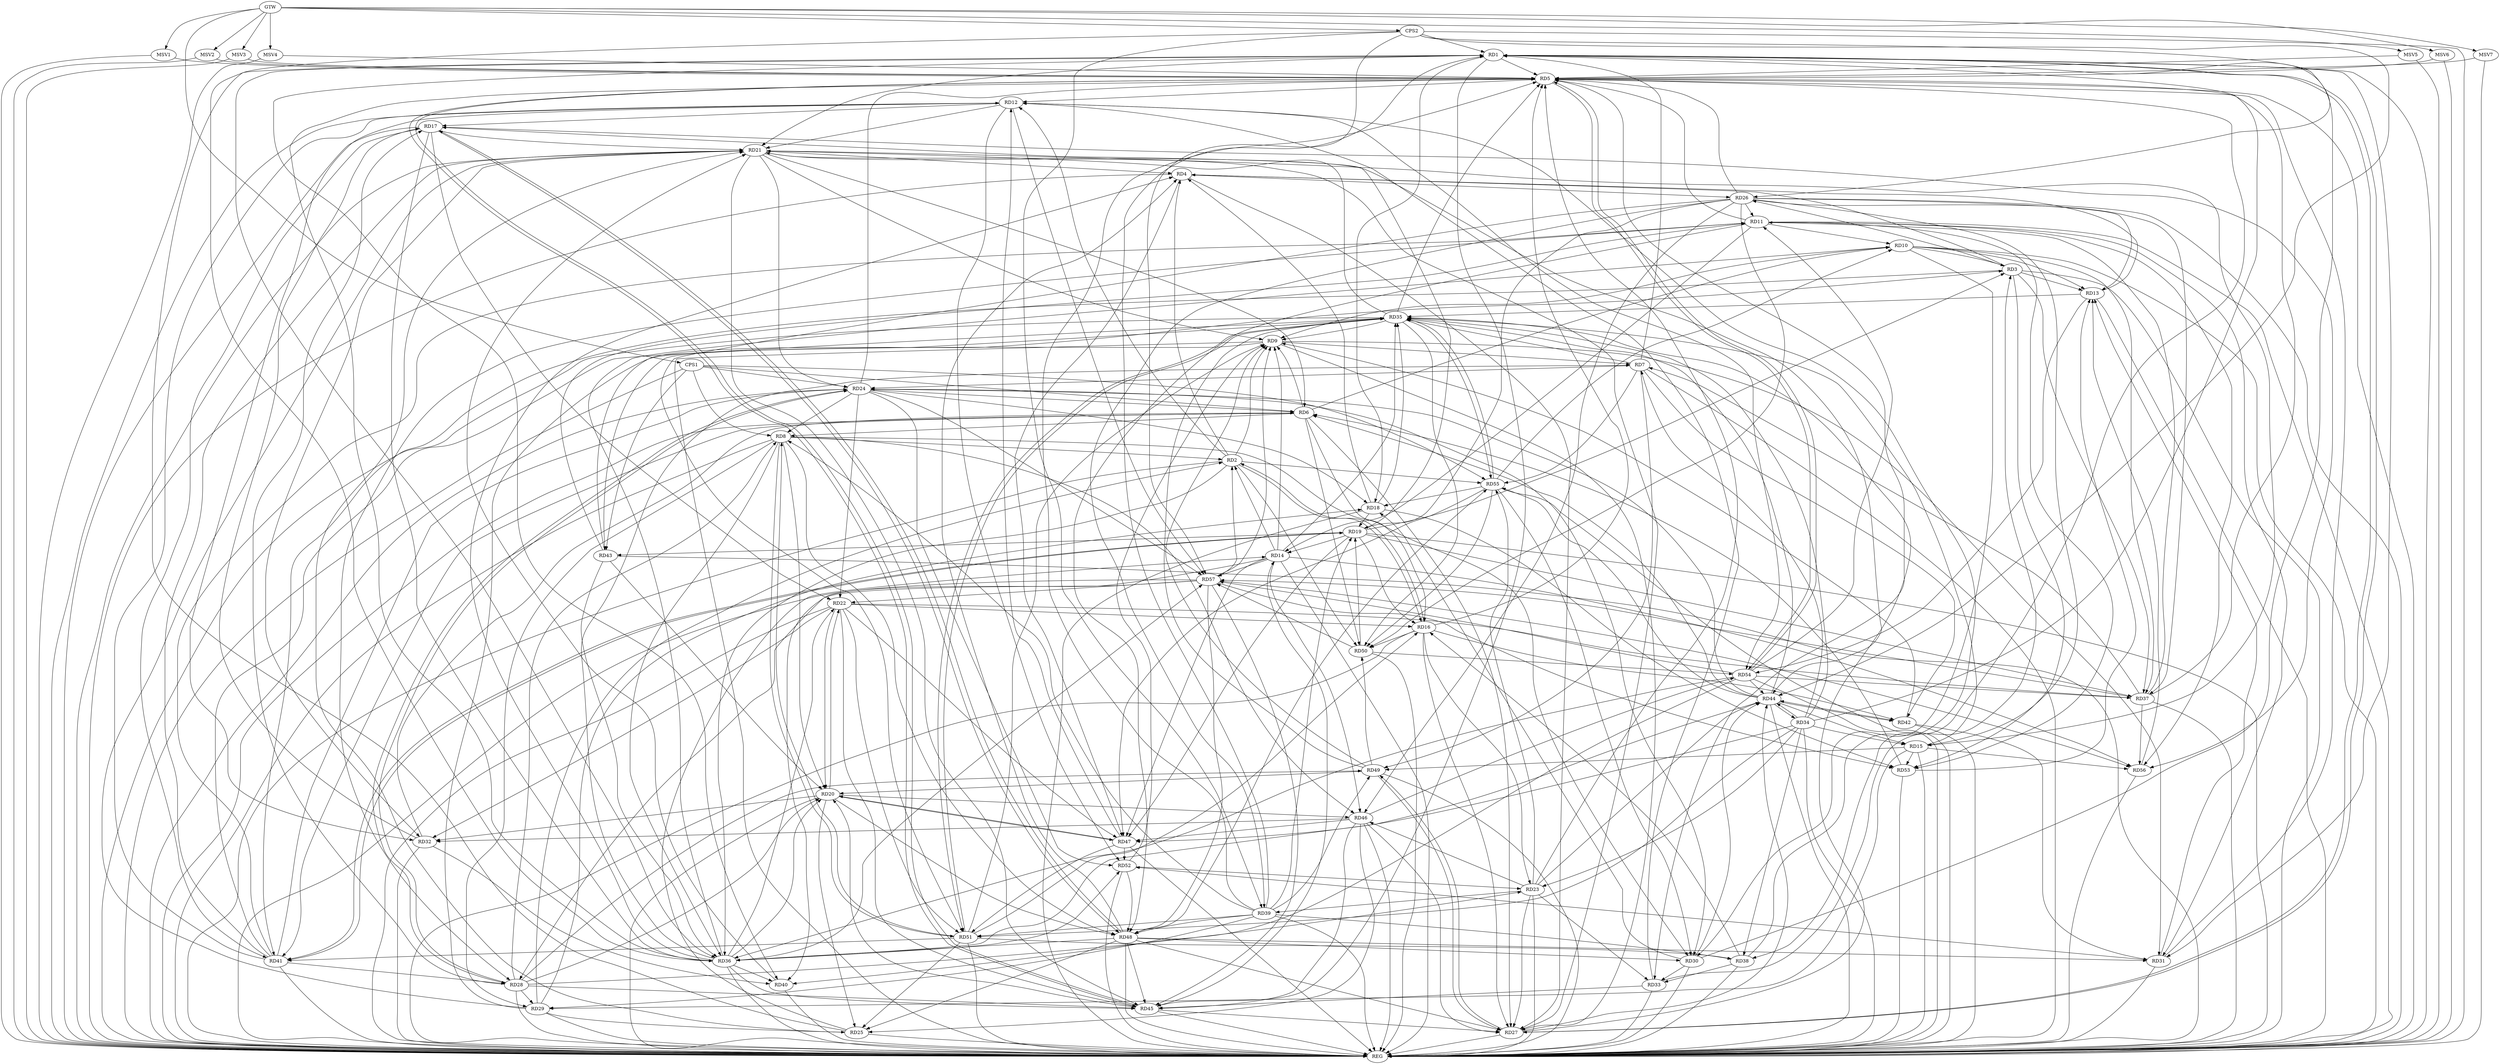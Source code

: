 strict digraph G {
  RD1 [ label="RD1" ];
  RD2 [ label="RD2" ];
  RD3 [ label="RD3" ];
  RD4 [ label="RD4" ];
  RD5 [ label="RD5" ];
  RD6 [ label="RD6" ];
  RD7 [ label="RD7" ];
  RD8 [ label="RD8" ];
  RD9 [ label="RD9" ];
  RD10 [ label="RD10" ];
  RD11 [ label="RD11" ];
  RD12 [ label="RD12" ];
  RD13 [ label="RD13" ];
  RD14 [ label="RD14" ];
  RD15 [ label="RD15" ];
  RD16 [ label="RD16" ];
  RD17 [ label="RD17" ];
  RD18 [ label="RD18" ];
  RD19 [ label="RD19" ];
  RD20 [ label="RD20" ];
  RD21 [ label="RD21" ];
  RD22 [ label="RD22" ];
  RD23 [ label="RD23" ];
  RD24 [ label="RD24" ];
  RD25 [ label="RD25" ];
  RD26 [ label="RD26" ];
  RD27 [ label="RD27" ];
  RD28 [ label="RD28" ];
  RD29 [ label="RD29" ];
  RD30 [ label="RD30" ];
  RD31 [ label="RD31" ];
  RD32 [ label="RD32" ];
  RD33 [ label="RD33" ];
  RD34 [ label="RD34" ];
  RD35 [ label="RD35" ];
  RD36 [ label="RD36" ];
  RD37 [ label="RD37" ];
  RD38 [ label="RD38" ];
  RD39 [ label="RD39" ];
  RD40 [ label="RD40" ];
  RD41 [ label="RD41" ];
  RD42 [ label="RD42" ];
  RD43 [ label="RD43" ];
  RD44 [ label="RD44" ];
  RD45 [ label="RD45" ];
  RD46 [ label="RD46" ];
  RD47 [ label="RD47" ];
  RD48 [ label="RD48" ];
  RD49 [ label="RD49" ];
  RD50 [ label="RD50" ];
  RD51 [ label="RD51" ];
  RD52 [ label="RD52" ];
  RD53 [ label="RD53" ];
  RD54 [ label="RD54" ];
  RD55 [ label="RD55" ];
  RD56 [ label="RD56" ];
  RD57 [ label="RD57" ];
  CPS1 [ label="CPS1" ];
  CPS2 [ label="CPS2" ];
  GTW [ label="GTW" ];
  REG [ label="REG" ];
  MSV1 [ label="MSV1" ];
  MSV2 [ label="MSV2" ];
  MSV3 [ label="MSV3" ];
  MSV4 [ label="MSV4" ];
  MSV5 [ label="MSV5" ];
  MSV6 [ label="MSV6" ];
  MSV7 [ label="MSV7" ];
  RD1 -> RD5;
  RD7 -> RD1;
  RD1 -> RD18;
  RD1 -> RD21;
  RD25 -> RD1;
  RD1 -> RD27;
  RD27 -> RD1;
  RD30 -> RD1;
  RD1 -> RD31;
  RD34 -> RD1;
  RD1 -> RD36;
  RD39 -> RD1;
  RD1 -> RD40;
  RD1 -> RD45;
  RD2 -> RD4;
  RD8 -> RD2;
  RD2 -> RD9;
  RD2 -> RD12;
  RD14 -> RD2;
  RD2 -> RD16;
  RD16 -> RD2;
  RD29 -> RD2;
  RD2 -> RD36;
  RD2 -> RD50;
  RD2 -> RD55;
  RD57 -> RD2;
  RD3 -> RD4;
  RD10 -> RD3;
  RD3 -> RD13;
  RD19 -> RD3;
  RD3 -> RD26;
  RD33 -> RD3;
  RD3 -> RD37;
  RD3 -> RD41;
  RD43 -> RD3;
  RD3 -> RD53;
  RD13 -> RD4;
  RD18 -> RD4;
  RD21 -> RD4;
  RD4 -> RD26;
  RD4 -> RD27;
  RD36 -> RD4;
  RD4 -> RD47;
  RD48 -> RD4;
  RD11 -> RD5;
  RD5 -> RD12;
  RD16 -> RD5;
  RD23 -> RD5;
  RD24 -> RD5;
  RD26 -> RD5;
  RD31 -> RD5;
  RD5 -> RD33;
  RD35 -> RD5;
  RD36 -> RD5;
  RD37 -> RD5;
  RD5 -> RD38;
  RD39 -> RD5;
  RD5 -> RD45;
  RD45 -> RD5;
  RD5 -> RD54;
  RD54 -> RD5;
  RD6 -> RD8;
  RD6 -> RD9;
  RD6 -> RD10;
  RD6 -> RD16;
  RD21 -> RD6;
  RD24 -> RD6;
  RD6 -> RD27;
  RD32 -> RD6;
  RD6 -> RD41;
  RD44 -> RD6;
  RD6 -> RD50;
  RD53 -> RD6;
  RD9 -> RD7;
  RD7 -> RD24;
  RD34 -> RD7;
  RD7 -> RD35;
  RD36 -> RD7;
  RD37 -> RD7;
  RD7 -> RD42;
  RD7 -> RD49;
  RD7 -> RD55;
  RD8 -> RD20;
  RD24 -> RD8;
  RD28 -> RD8;
  RD8 -> RD29;
  RD8 -> RD30;
  RD8 -> RD36;
  RD39 -> RD8;
  RD8 -> RD46;
  RD8 -> RD48;
  RD8 -> RD51;
  RD51 -> RD8;
  RD10 -> RD9;
  RD14 -> RD9;
  RD21 -> RD9;
  RD9 -> RD27;
  RD9 -> RD31;
  RD35 -> RD9;
  RD42 -> RD9;
  RD9 -> RD43;
  RD49 -> RD9;
  RD51 -> RD9;
  RD52 -> RD9;
  RD57 -> RD9;
  RD11 -> RD10;
  RD10 -> RD13;
  RD10 -> RD30;
  RD36 -> RD10;
  RD10 -> RD37;
  RD55 -> RD10;
  RD11 -> RD14;
  RD26 -> RD11;
  RD11 -> RD28;
  RD11 -> RD31;
  RD37 -> RD11;
  RD41 -> RD11;
  RD43 -> RD11;
  RD11 -> RD48;
  RD11 -> RD53;
  RD54 -> RD11;
  RD11 -> RD56;
  RD12 -> RD17;
  RD12 -> RD21;
  RD12 -> RD32;
  RD33 -> RD12;
  RD38 -> RD12;
  RD41 -> RD12;
  RD47 -> RD12;
  RD12 -> RD52;
  RD12 -> RD54;
  RD12 -> RD57;
  RD26 -> RD13;
  RD31 -> RD13;
  RD13 -> RD35;
  RD53 -> RD13;
  RD13 -> RD54;
  RD56 -> RD13;
  RD19 -> RD14;
  RD25 -> RD14;
  RD14 -> RD35;
  RD14 -> RD40;
  RD45 -> RD14;
  RD14 -> RD46;
  RD14 -> RD47;
  RD14 -> RD56;
  RD14 -> RD57;
  RD21 -> RD15;
  RD26 -> RD15;
  RD15 -> RD29;
  RD34 -> RD15;
  RD15 -> RD35;
  RD44 -> RD15;
  RD15 -> RD49;
  RD15 -> RD53;
  RD15 -> RD56;
  RD19 -> RD16;
  RD22 -> RD16;
  RD16 -> RD23;
  RD16 -> RD27;
  RD38 -> RD16;
  RD16 -> RD42;
  RD16 -> RD50;
  RD51 -> RD16;
  RD19 -> RD17;
  RD17 -> RD21;
  RD17 -> RD22;
  RD28 -> RD17;
  RD32 -> RD17;
  RD17 -> RD36;
  RD17 -> RD41;
  RD17 -> RD48;
  RD48 -> RD17;
  RD17 -> RD56;
  RD18 -> RD19;
  RD24 -> RD18;
  RD29 -> RD18;
  RD30 -> RD18;
  RD18 -> RD35;
  RD18 -> RD53;
  RD55 -> RD18;
  RD26 -> RD19;
  RD19 -> RD37;
  RD39 -> RD19;
  RD19 -> RD41;
  RD41 -> RD19;
  RD19 -> RD43;
  RD19 -> RD47;
  RD50 -> RD19;
  RD20 -> RD22;
  RD22 -> RD20;
  RD20 -> RD25;
  RD28 -> RD20;
  RD20 -> RD32;
  RD36 -> RD20;
  RD43 -> RD20;
  RD45 -> RD20;
  RD20 -> RD46;
  RD20 -> RD47;
  RD47 -> RD20;
  RD20 -> RD48;
  RD49 -> RD20;
  RD21 -> RD24;
  RD25 -> RD21;
  RD27 -> RD21;
  RD29 -> RD21;
  RD21 -> RD32;
  RD35 -> RD21;
  RD40 -> RD21;
  RD41 -> RD21;
  RD21 -> RD44;
  RD21 -> RD45;
  RD24 -> RD22;
  RD22 -> RD32;
  RD36 -> RD22;
  RD22 -> RD37;
  RD22 -> RD45;
  RD22 -> RD47;
  RD22 -> RD51;
  RD57 -> RD22;
  RD23 -> RD27;
  RD28 -> RD23;
  RD23 -> RD33;
  RD34 -> RD23;
  RD23 -> RD39;
  RD23 -> RD44;
  RD23 -> RD46;
  RD52 -> RD23;
  RD23 -> RD55;
  RD24 -> RD28;
  RD28 -> RD24;
  RD24 -> RD30;
  RD41 -> RD24;
  RD44 -> RD24;
  RD24 -> RD52;
  RD24 -> RD57;
  RD29 -> RD25;
  RD46 -> RD25;
  RD48 -> RD25;
  RD51 -> RD25;
  RD26 -> RD37;
  RD26 -> RD39;
  RD26 -> RD46;
  RD26 -> RD50;
  RD26 -> RD51;
  RD27 -> RD35;
  RD27 -> RD44;
  RD45 -> RD27;
  RD46 -> RD27;
  RD48 -> RD27;
  RD27 -> RD49;
  RD49 -> RD27;
  RD28 -> RD29;
  RD41 -> RD28;
  RD28 -> RD45;
  RD28 -> RD49;
  RD57 -> RD28;
  RD29 -> RD35;
  RD39 -> RD29;
  RD30 -> RD33;
  RD30 -> RD44;
  RD48 -> RD30;
  RD55 -> RD30;
  RD42 -> RD31;
  RD48 -> RD31;
  RD31 -> RD52;
  RD32 -> RD40;
  RD46 -> RD32;
  RD38 -> RD33;
  RD33 -> RD45;
  RD34 -> RD35;
  RD34 -> RD38;
  RD34 -> RD44;
  RD44 -> RD34;
  RD34 -> RD47;
  RD34 -> RD51;
  RD41 -> RD35;
  RD44 -> RD35;
  RD49 -> RD35;
  RD35 -> RD50;
  RD35 -> RD51;
  RD51 -> RD35;
  RD35 -> RD55;
  RD55 -> RD35;
  RD36 -> RD40;
  RD43 -> RD36;
  RD44 -> RD36;
  RD36 -> RD45;
  RD48 -> RD36;
  RD36 -> RD52;
  RD54 -> RD36;
  RD36 -> RD57;
  RD54 -> RD37;
  RD37 -> RD56;
  RD37 -> RD57;
  RD39 -> RD38;
  RD51 -> RD38;
  RD39 -> RD48;
  RD39 -> RD49;
  RD39 -> RD51;
  RD54 -> RD40;
  RD51 -> RD41;
  RD42 -> RD44;
  RD44 -> RD42;
  RD54 -> RD44;
  RD44 -> RD55;
  RD46 -> RD45;
  RD48 -> RD45;
  RD57 -> RD45;
  RD46 -> RD47;
  RD46 -> RD54;
  RD47 -> RD51;
  RD47 -> RD52;
  RD55 -> RD47;
  RD52 -> RD48;
  RD48 -> RD55;
  RD57 -> RD48;
  RD49 -> RD50;
  RD50 -> RD54;
  RD55 -> RD50;
  RD50 -> RD57;
  RD57 -> RD53;
  RD54 -> RD57;
  RD57 -> RD56;
  CPS1 -> RD8;
  CPS1 -> RD6;
  CPS1 -> RD55;
  CPS1 -> RD24;
  CPS1 -> RD43;
  CPS2 -> RD39;
  CPS2 -> RD36;
  CPS2 -> RD57;
  CPS2 -> RD44;
  CPS2 -> RD26;
  CPS2 -> RD1;
  GTW -> CPS1;
  GTW -> CPS2;
  RD1 -> REG;
  RD2 -> REG;
  RD3 -> REG;
  RD4 -> REG;
  RD5 -> REG;
  RD6 -> REG;
  RD7 -> REG;
  RD8 -> REG;
  RD9 -> REG;
  RD10 -> REG;
  RD11 -> REG;
  RD12 -> REG;
  RD13 -> REG;
  RD14 -> REG;
  RD15 -> REG;
  RD16 -> REG;
  RD17 -> REG;
  RD18 -> REG;
  RD19 -> REG;
  RD20 -> REG;
  RD21 -> REG;
  RD22 -> REG;
  RD23 -> REG;
  RD24 -> REG;
  RD25 -> REG;
  RD26 -> REG;
  RD27 -> REG;
  RD28 -> REG;
  RD29 -> REG;
  RD30 -> REG;
  RD31 -> REG;
  RD32 -> REG;
  RD33 -> REG;
  RD34 -> REG;
  RD35 -> REG;
  RD36 -> REG;
  RD37 -> REG;
  RD38 -> REG;
  RD39 -> REG;
  RD40 -> REG;
  RD41 -> REG;
  RD42 -> REG;
  RD43 -> REG;
  RD44 -> REG;
  RD45 -> REG;
  RD46 -> REG;
  RD47 -> REG;
  RD48 -> REG;
  RD49 -> REG;
  RD50 -> REG;
  RD51 -> REG;
  RD52 -> REG;
  RD53 -> REG;
  RD54 -> REG;
  RD55 -> REG;
  RD56 -> REG;
  RD57 -> REG;
  CPS1 -> REG;
  CPS2 -> REG;
  MSV1 -> RD5;
  MSV2 -> RD5;
  GTW -> MSV1;
  MSV1 -> REG;
  GTW -> MSV2;
  MSV2 -> REG;
  MSV3 -> RD5;
  MSV4 -> RD5;
  MSV5 -> RD5;
  MSV6 -> RD5;
  GTW -> MSV3;
  MSV3 -> REG;
  GTW -> MSV4;
  MSV4 -> REG;
  GTW -> MSV5;
  MSV5 -> REG;
  GTW -> MSV6;
  MSV6 -> REG;
  MSV7 -> RD5;
  GTW -> MSV7;
  MSV7 -> REG;
}
